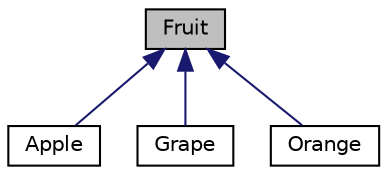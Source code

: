 digraph "Fruit"
{
  edge [fontname="Helvetica",fontsize="10",labelfontname="Helvetica",labelfontsize="10"];
  node [fontname="Helvetica",fontsize="10",shape=record];
  Node1 [label="Fruit",height=0.2,width=0.4,color="black", fillcolor="grey75", style="filled", fontcolor="black"];
  Node1 -> Node2 [dir="back",color="midnightblue",fontsize="10",style="solid",fontname="Helvetica"];
  Node2 [label="Apple",height=0.2,width=0.4,color="black", fillcolor="white", style="filled",URL="$classApple.html"];
  Node1 -> Node3 [dir="back",color="midnightblue",fontsize="10",style="solid",fontname="Helvetica"];
  Node3 [label="Grape",height=0.2,width=0.4,color="black", fillcolor="white", style="filled",URL="$classGrape.html"];
  Node1 -> Node4 [dir="back",color="midnightblue",fontsize="10",style="solid",fontname="Helvetica"];
  Node4 [label="Orange",height=0.2,width=0.4,color="black", fillcolor="white", style="filled",URL="$classOrange.html"];
}
